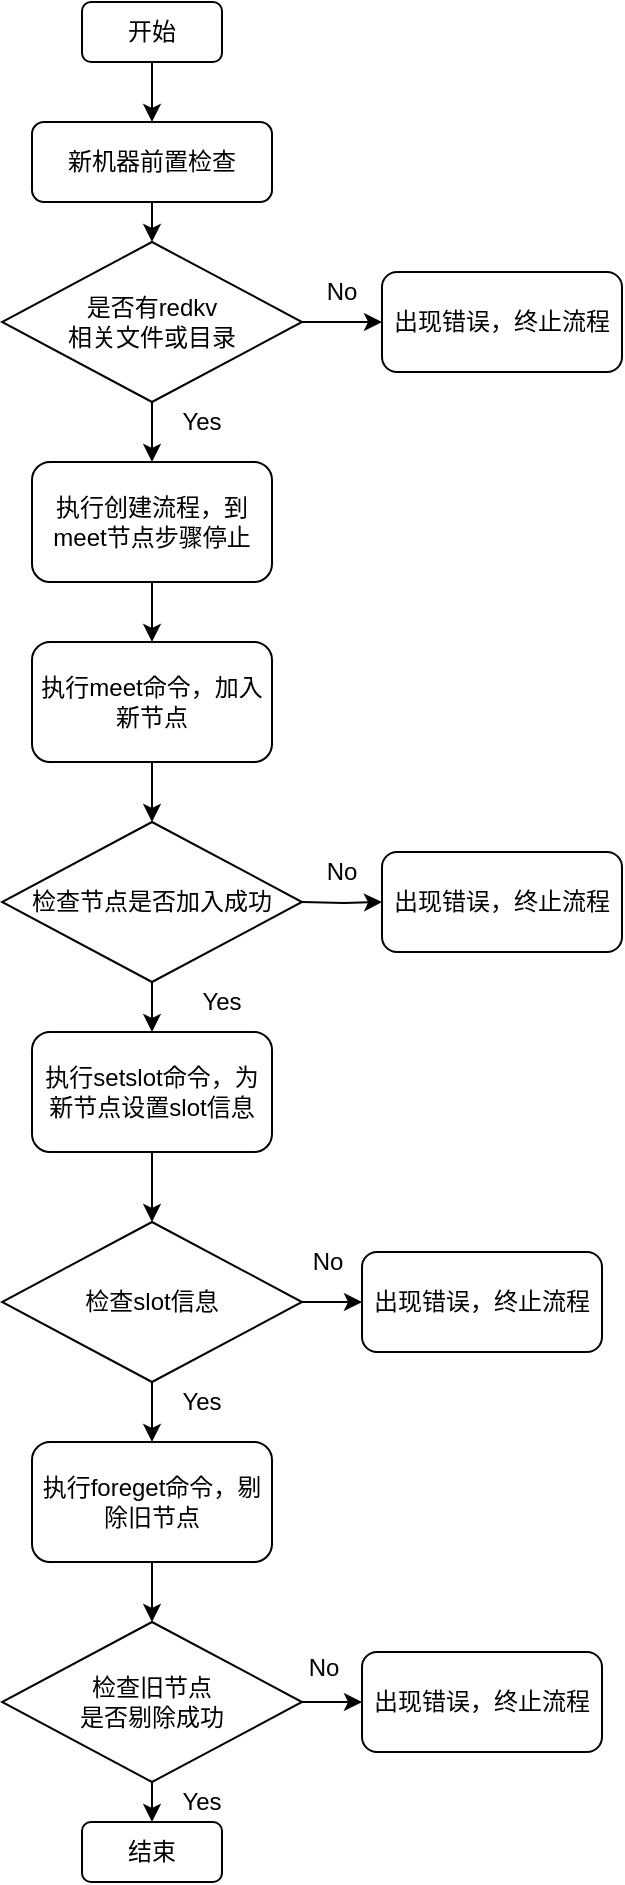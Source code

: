 <mxfile version="13.10.2" type="github">
  <diagram id="iq3wdRFlhC0IszgRCCZE" name="Page-1">
    <mxGraphModel dx="460" dy="737" grid="1" gridSize="10" guides="1" tooltips="1" connect="1" arrows="1" fold="1" page="1" pageScale="1" pageWidth="827" pageHeight="1169" math="0" shadow="0">
      <root>
        <mxCell id="0" />
        <mxCell id="1" parent="0" />
        <mxCell id="ixqJoXRYf_RHf7RHOuI4-1" style="edgeStyle=orthogonalEdgeStyle;rounded=0;orthogonalLoop=1;jettySize=auto;html=1;exitX=0.5;exitY=1;exitDx=0;exitDy=0;entryX=0.5;entryY=0;entryDx=0;entryDy=0;" edge="1" parent="1" source="ixqJoXRYf_RHf7RHOuI4-2" target="ixqJoXRYf_RHf7RHOuI4-4">
          <mxGeometry relative="1" as="geometry" />
        </mxCell>
        <mxCell id="ixqJoXRYf_RHf7RHOuI4-2" value="开始" style="rounded=1;whiteSpace=wrap;html=1;" vertex="1" parent="1">
          <mxGeometry x="130" y="40" width="70" height="30" as="geometry" />
        </mxCell>
        <mxCell id="ixqJoXRYf_RHf7RHOuI4-3" style="edgeStyle=orthogonalEdgeStyle;rounded=0;orthogonalLoop=1;jettySize=auto;html=1;exitX=0.5;exitY=1;exitDx=0;exitDy=0;entryX=0.5;entryY=0;entryDx=0;entryDy=0;" edge="1" parent="1" source="ixqJoXRYf_RHf7RHOuI4-4" target="ixqJoXRYf_RHf7RHOuI4-7">
          <mxGeometry relative="1" as="geometry" />
        </mxCell>
        <mxCell id="ixqJoXRYf_RHf7RHOuI4-4" value="新机器前置检查" style="rounded=1;whiteSpace=wrap;html=1;" vertex="1" parent="1">
          <mxGeometry x="105" y="100" width="120" height="40" as="geometry" />
        </mxCell>
        <mxCell id="ixqJoXRYf_RHf7RHOuI4-5" style="edgeStyle=orthogonalEdgeStyle;rounded=0;orthogonalLoop=1;jettySize=auto;html=1;exitX=0.5;exitY=1;exitDx=0;exitDy=0;entryX=0.5;entryY=0;entryDx=0;entryDy=0;" edge="1" parent="1" source="ixqJoXRYf_RHf7RHOuI4-7" target="ixqJoXRYf_RHf7RHOuI4-9">
          <mxGeometry relative="1" as="geometry" />
        </mxCell>
        <mxCell id="ixqJoXRYf_RHf7RHOuI4-6" style="edgeStyle=orthogonalEdgeStyle;rounded=0;orthogonalLoop=1;jettySize=auto;html=1;exitX=1;exitY=0.5;exitDx=0;exitDy=0;" edge="1" parent="1" source="ixqJoXRYf_RHf7RHOuI4-7" target="ixqJoXRYf_RHf7RHOuI4-24">
          <mxGeometry relative="1" as="geometry" />
        </mxCell>
        <mxCell id="ixqJoXRYf_RHf7RHOuI4-7" value="是否有redkv&lt;br&gt;相关文件或目录" style="rhombus;whiteSpace=wrap;html=1;" vertex="1" parent="1">
          <mxGeometry x="90" y="160" width="150" height="80" as="geometry" />
        </mxCell>
        <mxCell id="ixqJoXRYf_RHf7RHOuI4-8" style="edgeStyle=orthogonalEdgeStyle;rounded=0;orthogonalLoop=1;jettySize=auto;html=1;exitX=0.5;exitY=1;exitDx=0;exitDy=0;" edge="1" parent="1" source="ixqJoXRYf_RHf7RHOuI4-9" target="ixqJoXRYf_RHf7RHOuI4-11">
          <mxGeometry relative="1" as="geometry" />
        </mxCell>
        <mxCell id="ixqJoXRYf_RHf7RHOuI4-9" value="执行创建流程，到meet节点步骤停止" style="rounded=1;whiteSpace=wrap;html=1;" vertex="1" parent="1">
          <mxGeometry x="105" y="270" width="120" height="60" as="geometry" />
        </mxCell>
        <mxCell id="ixqJoXRYf_RHf7RHOuI4-10" style="edgeStyle=orthogonalEdgeStyle;rounded=0;orthogonalLoop=1;jettySize=auto;html=1;exitX=0.5;exitY=1;exitDx=0;exitDy=0;entryX=0.5;entryY=0;entryDx=0;entryDy=0;" edge="1" parent="1" source="ixqJoXRYf_RHf7RHOuI4-11" target="ixqJoXRYf_RHf7RHOuI4-13">
          <mxGeometry relative="1" as="geometry" />
        </mxCell>
        <mxCell id="ixqJoXRYf_RHf7RHOuI4-11" value="执行meet命令，加入新节点" style="rounded=1;whiteSpace=wrap;html=1;" vertex="1" parent="1">
          <mxGeometry x="105" y="360" width="120" height="60" as="geometry" />
        </mxCell>
        <mxCell id="ixqJoXRYf_RHf7RHOuI4-12" style="edgeStyle=orthogonalEdgeStyle;rounded=0;orthogonalLoop=1;jettySize=auto;html=1;exitX=0.5;exitY=1;exitDx=0;exitDy=0;entryX=0.5;entryY=0;entryDx=0;entryDy=0;" edge="1" parent="1" source="ixqJoXRYf_RHf7RHOuI4-13" target="ixqJoXRYf_RHf7RHOuI4-15">
          <mxGeometry relative="1" as="geometry" />
        </mxCell>
        <mxCell id="ixqJoXRYf_RHf7RHOuI4-13" value="检查节点是否加入成功" style="rhombus;whiteSpace=wrap;html=1;" vertex="1" parent="1">
          <mxGeometry x="90" y="450" width="150" height="80" as="geometry" />
        </mxCell>
        <mxCell id="ixqJoXRYf_RHf7RHOuI4-14" style="edgeStyle=orthogonalEdgeStyle;rounded=0;orthogonalLoop=1;jettySize=auto;html=1;exitX=0.5;exitY=1;exitDx=0;exitDy=0;entryX=0.5;entryY=0;entryDx=0;entryDy=0;" edge="1" parent="1" source="ixqJoXRYf_RHf7RHOuI4-15" target="ixqJoXRYf_RHf7RHOuI4-18">
          <mxGeometry relative="1" as="geometry" />
        </mxCell>
        <mxCell id="ixqJoXRYf_RHf7RHOuI4-15" value="执行setslot命令，为新节点设置slot信息" style="rounded=1;whiteSpace=wrap;html=1;" vertex="1" parent="1">
          <mxGeometry x="105" y="555" width="120" height="60" as="geometry" />
        </mxCell>
        <mxCell id="ixqJoXRYf_RHf7RHOuI4-16" style="edgeStyle=orthogonalEdgeStyle;rounded=0;orthogonalLoop=1;jettySize=auto;html=1;exitX=0.5;exitY=1;exitDx=0;exitDy=0;entryX=0.5;entryY=0;entryDx=0;entryDy=0;" edge="1" parent="1" source="ixqJoXRYf_RHf7RHOuI4-18" target="ixqJoXRYf_RHf7RHOuI4-20">
          <mxGeometry relative="1" as="geometry" />
        </mxCell>
        <mxCell id="ixqJoXRYf_RHf7RHOuI4-17" style="edgeStyle=orthogonalEdgeStyle;rounded=0;orthogonalLoop=1;jettySize=auto;html=1;exitX=1;exitY=0.5;exitDx=0;exitDy=0;entryX=0;entryY=0.5;entryDx=0;entryDy=0;" edge="1" parent="1" source="ixqJoXRYf_RHf7RHOuI4-18" target="ixqJoXRYf_RHf7RHOuI4-25">
          <mxGeometry relative="1" as="geometry" />
        </mxCell>
        <mxCell id="ixqJoXRYf_RHf7RHOuI4-18" value="检查slot信息" style="rhombus;whiteSpace=wrap;html=1;" vertex="1" parent="1">
          <mxGeometry x="90" y="650" width="150" height="80" as="geometry" />
        </mxCell>
        <mxCell id="ixqJoXRYf_RHf7RHOuI4-19" style="edgeStyle=orthogonalEdgeStyle;rounded=0;orthogonalLoop=1;jettySize=auto;html=1;exitX=0.5;exitY=1;exitDx=0;exitDy=0;" edge="1" parent="1" source="ixqJoXRYf_RHf7RHOuI4-20" target="ixqJoXRYf_RHf7RHOuI4-23">
          <mxGeometry relative="1" as="geometry" />
        </mxCell>
        <mxCell id="ixqJoXRYf_RHf7RHOuI4-20" value="执行foreget命令，剔除旧节点" style="rounded=1;whiteSpace=wrap;html=1;" vertex="1" parent="1">
          <mxGeometry x="105" y="760" width="120" height="60" as="geometry" />
        </mxCell>
        <mxCell id="ixqJoXRYf_RHf7RHOuI4-21" style="edgeStyle=orthogonalEdgeStyle;rounded=0;orthogonalLoop=1;jettySize=auto;html=1;exitX=1;exitY=0.5;exitDx=0;exitDy=0;entryX=0;entryY=0.5;entryDx=0;entryDy=0;" edge="1" parent="1" source="ixqJoXRYf_RHf7RHOuI4-23" target="ixqJoXRYf_RHf7RHOuI4-26">
          <mxGeometry relative="1" as="geometry" />
        </mxCell>
        <mxCell id="ixqJoXRYf_RHf7RHOuI4-22" style="edgeStyle=orthogonalEdgeStyle;rounded=0;orthogonalLoop=1;jettySize=auto;html=1;exitX=0.5;exitY=1;exitDx=0;exitDy=0;entryX=0.5;entryY=0;entryDx=0;entryDy=0;" edge="1" parent="1" source="ixqJoXRYf_RHf7RHOuI4-23" target="ixqJoXRYf_RHf7RHOuI4-27">
          <mxGeometry relative="1" as="geometry" />
        </mxCell>
        <mxCell id="ixqJoXRYf_RHf7RHOuI4-23" value="检查旧节点&lt;br&gt;是否剔除成功" style="rhombus;whiteSpace=wrap;html=1;" vertex="1" parent="1">
          <mxGeometry x="90" y="850" width="150" height="80" as="geometry" />
        </mxCell>
        <mxCell id="ixqJoXRYf_RHf7RHOuI4-24" value="出现错误，终止流程" style="rounded=1;whiteSpace=wrap;html=1;" vertex="1" parent="1">
          <mxGeometry x="280" y="175" width="120" height="50" as="geometry" />
        </mxCell>
        <mxCell id="ixqJoXRYf_RHf7RHOuI4-25" value="出现错误，终止流程" style="rounded=1;whiteSpace=wrap;html=1;" vertex="1" parent="1">
          <mxGeometry x="270" y="665" width="120" height="50" as="geometry" />
        </mxCell>
        <mxCell id="ixqJoXRYf_RHf7RHOuI4-26" value="出现错误，终止流程" style="rounded=1;whiteSpace=wrap;html=1;" vertex="1" parent="1">
          <mxGeometry x="270" y="865" width="120" height="50" as="geometry" />
        </mxCell>
        <mxCell id="ixqJoXRYf_RHf7RHOuI4-27" value="结束" style="rounded=1;whiteSpace=wrap;html=1;" vertex="1" parent="1">
          <mxGeometry x="130" y="950" width="70" height="30" as="geometry" />
        </mxCell>
        <mxCell id="ixqJoXRYf_RHf7RHOuI4-28" value="Yes" style="text;html=1;strokeColor=none;fillColor=none;align=center;verticalAlign=middle;whiteSpace=wrap;rounded=0;" vertex="1" parent="1">
          <mxGeometry x="170" y="240" width="40" height="20" as="geometry" />
        </mxCell>
        <mxCell id="ixqJoXRYf_RHf7RHOuI4-29" value="Yes" style="text;html=1;strokeColor=none;fillColor=none;align=center;verticalAlign=middle;whiteSpace=wrap;rounded=0;" vertex="1" parent="1">
          <mxGeometry x="180" y="530" width="40" height="20" as="geometry" />
        </mxCell>
        <mxCell id="ixqJoXRYf_RHf7RHOuI4-30" value="No" style="text;html=1;strokeColor=none;fillColor=none;align=center;verticalAlign=middle;whiteSpace=wrap;rounded=0;" vertex="1" parent="1">
          <mxGeometry x="240" y="175" width="40" height="20" as="geometry" />
        </mxCell>
        <mxCell id="ixqJoXRYf_RHf7RHOuI4-31" style="edgeStyle=orthogonalEdgeStyle;rounded=0;orthogonalLoop=1;jettySize=auto;html=1;exitX=1;exitY=0.5;exitDx=0;exitDy=0;" edge="1" parent="1" target="ixqJoXRYf_RHf7RHOuI4-32">
          <mxGeometry relative="1" as="geometry">
            <mxPoint x="240" y="490" as="sourcePoint" />
          </mxGeometry>
        </mxCell>
        <mxCell id="ixqJoXRYf_RHf7RHOuI4-32" value="出现错误，终止流程" style="rounded=1;whiteSpace=wrap;html=1;" vertex="1" parent="1">
          <mxGeometry x="280" y="465" width="120" height="50" as="geometry" />
        </mxCell>
        <mxCell id="ixqJoXRYf_RHf7RHOuI4-33" value="No" style="text;html=1;strokeColor=none;fillColor=none;align=center;verticalAlign=middle;whiteSpace=wrap;rounded=0;" vertex="1" parent="1">
          <mxGeometry x="240" y="465" width="40" height="20" as="geometry" />
        </mxCell>
        <mxCell id="ixqJoXRYf_RHf7RHOuI4-34" value="Yes" style="text;html=1;strokeColor=none;fillColor=none;align=center;verticalAlign=middle;whiteSpace=wrap;rounded=0;" vertex="1" parent="1">
          <mxGeometry x="170" y="730" width="40" height="20" as="geometry" />
        </mxCell>
        <mxCell id="ixqJoXRYf_RHf7RHOuI4-35" value="Yes" style="text;html=1;strokeColor=none;fillColor=none;align=center;verticalAlign=middle;whiteSpace=wrap;rounded=0;" vertex="1" parent="1">
          <mxGeometry x="170" y="930" width="40" height="20" as="geometry" />
        </mxCell>
        <mxCell id="ixqJoXRYf_RHf7RHOuI4-36" value="No" style="text;html=1;strokeColor=none;fillColor=none;align=center;verticalAlign=middle;whiteSpace=wrap;rounded=0;" vertex="1" parent="1">
          <mxGeometry x="228" y="660" width="50" height="20" as="geometry" />
        </mxCell>
        <mxCell id="ixqJoXRYf_RHf7RHOuI4-37" value="No" style="text;html=1;strokeColor=none;fillColor=none;align=center;verticalAlign=middle;whiteSpace=wrap;rounded=0;" vertex="1" parent="1">
          <mxGeometry x="231" y="863" width="40" height="20" as="geometry" />
        </mxCell>
      </root>
    </mxGraphModel>
  </diagram>
</mxfile>
